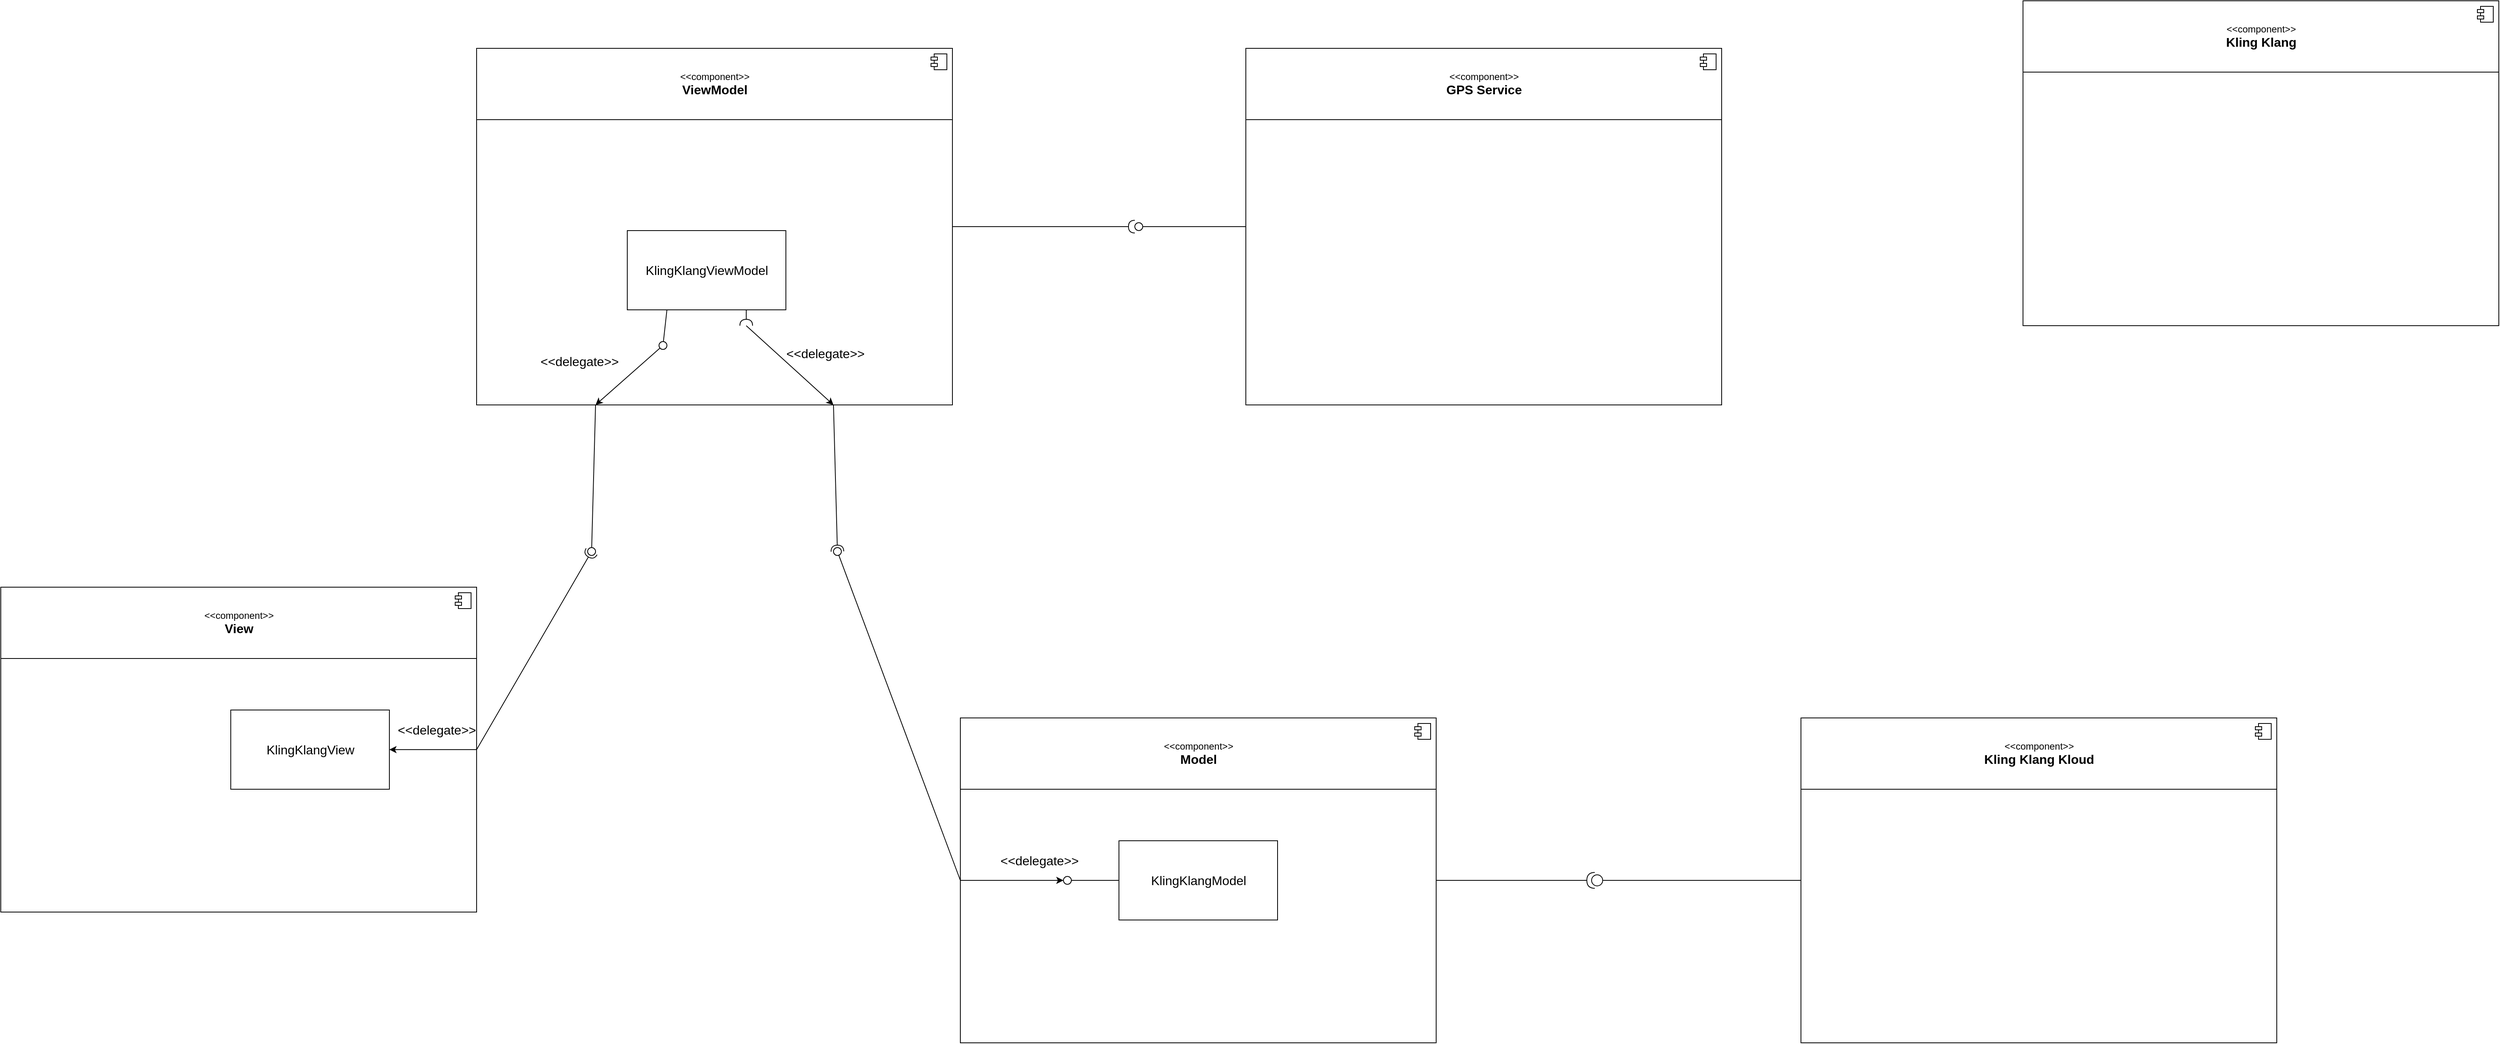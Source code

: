 <mxfile version="20.3.0" type="device"><diagram id="kaFpodiRkxg0APUvx-Rn" name="Seite-1"><mxGraphModel dx="2770" dy="1842" grid="1" gridSize="10" guides="1" tooltips="1" connect="1" arrows="1" fold="1" page="0" pageScale="1" pageWidth="1169" pageHeight="827" math="0" shadow="0"><root><mxCell id="0"/><mxCell id="1" parent="0"/><mxCell id="God_SWXQC8JWA0vTMkkf-4" value="" style="rounded=0;whiteSpace=wrap;html=1;" parent="1" vertex="1"><mxGeometry x="350" y="-160" width="600" height="450" as="geometry"/></mxCell><mxCell id="God_SWXQC8JWA0vTMkkf-5" value="&amp;lt;&amp;lt;component&amp;gt;&amp;gt;&lt;br&gt;&lt;b&gt;&lt;font style=&quot;font-size: 16px;&quot;&gt;ViewModel&lt;/font&gt;&lt;/b&gt;" style="html=1;dropTarget=0;" parent="1" vertex="1"><mxGeometry x="350" y="-160" width="600" height="90" as="geometry"/></mxCell><mxCell id="God_SWXQC8JWA0vTMkkf-6" value="" style="shape=module;jettyWidth=8;jettyHeight=4;" parent="God_SWXQC8JWA0vTMkkf-5" vertex="1"><mxGeometry x="1" width="20" height="20" relative="1" as="geometry"><mxPoint x="-27" y="7" as="offset"/></mxGeometry></mxCell><mxCell id="God_SWXQC8JWA0vTMkkf-9" value="" style="rounded=0;whiteSpace=wrap;html=1;" parent="1" vertex="1"><mxGeometry x="1320" y="-160" width="600" height="450" as="geometry"/></mxCell><mxCell id="God_SWXQC8JWA0vTMkkf-10" value="&amp;lt;&amp;lt;component&amp;gt;&amp;gt;&lt;br&gt;&lt;b&gt;&lt;font style=&quot;font-size: 16px;&quot;&gt;GPS Service&lt;/font&gt;&lt;/b&gt;" style="html=1;dropTarget=0;" parent="1" vertex="1"><mxGeometry x="1320" y="-160" width="600" height="90" as="geometry"/></mxCell><mxCell id="God_SWXQC8JWA0vTMkkf-11" value="" style="shape=module;jettyWidth=8;jettyHeight=4;" parent="God_SWXQC8JWA0vTMkkf-10" vertex="1"><mxGeometry x="1" width="20" height="20" relative="1" as="geometry"><mxPoint x="-27" y="7" as="offset"/></mxGeometry></mxCell><mxCell id="God_SWXQC8JWA0vTMkkf-12" value="" style="rounded=0;whiteSpace=wrap;html=1;" parent="1" vertex="1"><mxGeometry x="-250" y="520" width="600" height="410" as="geometry"/></mxCell><mxCell id="God_SWXQC8JWA0vTMkkf-13" value="&amp;lt;&amp;lt;component&amp;gt;&amp;gt;&lt;br&gt;&lt;span style=&quot;font-size: 16px;&quot;&gt;&lt;b&gt;View&lt;/b&gt;&lt;/span&gt;" style="html=1;dropTarget=0;" parent="1" vertex="1"><mxGeometry x="-250" y="520" width="600" height="90" as="geometry"/></mxCell><mxCell id="God_SWXQC8JWA0vTMkkf-14" value="" style="shape=module;jettyWidth=8;jettyHeight=4;" parent="God_SWXQC8JWA0vTMkkf-13" vertex="1"><mxGeometry x="1" width="20" height="20" relative="1" as="geometry"><mxPoint x="-27" y="7" as="offset"/></mxGeometry></mxCell><mxCell id="God_SWXQC8JWA0vTMkkf-15" value="" style="rounded=0;whiteSpace=wrap;html=1;" parent="1" vertex="1"><mxGeometry x="960" y="685" width="600" height="410" as="geometry"/></mxCell><mxCell id="God_SWXQC8JWA0vTMkkf-16" value="&amp;lt;&amp;lt;component&amp;gt;&amp;gt;&lt;br&gt;&lt;span style=&quot;font-size: 16px;&quot;&gt;&lt;b&gt;Model&lt;/b&gt;&lt;/span&gt;" style="html=1;dropTarget=0;" parent="1" vertex="1"><mxGeometry x="960" y="685" width="600" height="90" as="geometry"/></mxCell><mxCell id="God_SWXQC8JWA0vTMkkf-17" value="" style="shape=module;jettyWidth=8;jettyHeight=4;" parent="God_SWXQC8JWA0vTMkkf-16" vertex="1"><mxGeometry x="1" width="20" height="20" relative="1" as="geometry"><mxPoint x="-27" y="7" as="offset"/></mxGeometry></mxCell><mxCell id="God_SWXQC8JWA0vTMkkf-22" value="KlingKlangViewModel" style="html=1;fontSize=16;" parent="1" vertex="1"><mxGeometry x="540" y="70" width="200" height="100" as="geometry"/></mxCell><mxCell id="God_SWXQC8JWA0vTMkkf-23" value="" style="rounded=0;orthogonalLoop=1;jettySize=auto;html=1;endArrow=none;endFill=0;sketch=0;sourcePerimeterSpacing=0;targetPerimeterSpacing=0;fontSize=16;exitX=0.25;exitY=1;exitDx=0;exitDy=0;" parent="1" target="God_SWXQC8JWA0vTMkkf-25" edge="1" source="God_SWXQC8JWA0vTMkkf-22"><mxGeometry relative="1" as="geometry"><mxPoint x="585" y="150" as="sourcePoint"/></mxGeometry></mxCell><mxCell id="God_SWXQC8JWA0vTMkkf-25" value="" style="ellipse;whiteSpace=wrap;html=1;align=center;aspect=fixed;resizable=0;points=[];outlineConnect=0;sketch=0;fontSize=16;" parent="1" vertex="1"><mxGeometry x="580" y="210" width="10" height="10" as="geometry"/></mxCell><mxCell id="God_SWXQC8JWA0vTMkkf-27" value="" style="endArrow=classic;html=1;rounded=0;fontSize=16;entryX=0.25;entryY=1;entryDx=0;entryDy=0;" parent="1" source="God_SWXQC8JWA0vTMkkf-25" target="God_SWXQC8JWA0vTMkkf-4" edge="1"><mxGeometry width="50" height="50" relative="1" as="geometry"><mxPoint x="780" y="330" as="sourcePoint"/><mxPoint x="830" y="280" as="targetPoint"/></mxGeometry></mxCell><mxCell id="God_SWXQC8JWA0vTMkkf-28" value="&amp;lt;&amp;lt;delegate&amp;gt;&amp;gt;" style="text;html=1;strokeColor=none;fillColor=none;align=center;verticalAlign=middle;whiteSpace=wrap;rounded=0;fontSize=16;" parent="1" vertex="1"><mxGeometry x="440" y="220" width="80" height="30" as="geometry"/></mxCell><mxCell id="God_SWXQC8JWA0vTMkkf-29" value="" style="rounded=0;orthogonalLoop=1;jettySize=auto;html=1;endArrow=none;endFill=0;sketch=0;sourcePerimeterSpacing=0;targetPerimeterSpacing=0;fontSize=16;exitX=0.25;exitY=1;exitDx=0;exitDy=0;" parent="1" source="God_SWXQC8JWA0vTMkkf-4" target="God_SWXQC8JWA0vTMkkf-31" edge="1"><mxGeometry relative="1" as="geometry"><mxPoint x="790" y="305" as="sourcePoint"/></mxGeometry></mxCell><mxCell id="God_SWXQC8JWA0vTMkkf-30" value="" style="rounded=0;orthogonalLoop=1;jettySize=auto;html=1;endArrow=halfCircle;endFill=0;entryX=0.5;entryY=0.5;endSize=6;strokeWidth=1;sketch=0;fontSize=16;exitX=1;exitY=0.5;exitDx=0;exitDy=0;" parent="1" source="God_SWXQC8JWA0vTMkkf-12" target="God_SWXQC8JWA0vTMkkf-31" edge="1"><mxGeometry relative="1" as="geometry"><mxPoint x="720" y="425" as="sourcePoint"/></mxGeometry></mxCell><mxCell id="God_SWXQC8JWA0vTMkkf-31" value="" style="ellipse;whiteSpace=wrap;html=1;align=center;aspect=fixed;resizable=0;points=[];outlineConnect=0;sketch=0;fontSize=16;" parent="1" vertex="1"><mxGeometry x="490" y="470" width="10" height="10" as="geometry"/></mxCell><mxCell id="God_SWXQC8JWA0vTMkkf-38" value="" style="rounded=0;orthogonalLoop=1;jettySize=auto;html=1;endArrow=halfCircle;endFill=0;endSize=6;strokeWidth=1;sketch=0;fontSize=16;exitX=0.75;exitY=1;exitDx=0;exitDy=0;" parent="1" source="God_SWXQC8JWA0vTMkkf-22" edge="1"><mxGeometry relative="1" as="geometry"><mxPoint x="830" y="265" as="sourcePoint"/><mxPoint x="690" y="190" as="targetPoint"/></mxGeometry></mxCell><mxCell id="God_SWXQC8JWA0vTMkkf-40" value="" style="endArrow=classic;html=1;rounded=0;fontSize=16;entryX=0.75;entryY=1;entryDx=0;entryDy=0;" parent="1" target="God_SWXQC8JWA0vTMkkf-4" edge="1"><mxGeometry width="50" height="50" relative="1" as="geometry"><mxPoint x="690" y="190" as="sourcePoint"/><mxPoint x="830" y="240" as="targetPoint"/></mxGeometry></mxCell><mxCell id="God_SWXQC8JWA0vTMkkf-41" value="&amp;lt;&amp;lt;delegate&amp;gt;&amp;gt;" style="text;html=1;strokeColor=none;fillColor=none;align=center;verticalAlign=middle;whiteSpace=wrap;rounded=0;fontSize=16;" parent="1" vertex="1"><mxGeometry x="750" y="210" width="80" height="30" as="geometry"/></mxCell><mxCell id="God_SWXQC8JWA0vTMkkf-47" value="" style="rounded=0;orthogonalLoop=1;jettySize=auto;html=1;endArrow=none;endFill=0;sketch=0;sourcePerimeterSpacing=0;targetPerimeterSpacing=0;fontSize=16;exitX=0;exitY=0.5;exitDx=0;exitDy=0;" parent="1" source="God_SWXQC8JWA0vTMkkf-15" target="God_SWXQC8JWA0vTMkkf-49" edge="1"><mxGeometry relative="1" as="geometry"><mxPoint x="680" y="385" as="sourcePoint"/></mxGeometry></mxCell><mxCell id="God_SWXQC8JWA0vTMkkf-48" value="" style="rounded=0;orthogonalLoop=1;jettySize=auto;html=1;endArrow=halfCircle;endFill=0;entryX=0.5;entryY=0.5;endSize=6;strokeWidth=1;sketch=0;fontSize=16;" parent="1" target="God_SWXQC8JWA0vTMkkf-49" edge="1"><mxGeometry relative="1" as="geometry"><mxPoint x="800" y="290" as="sourcePoint"/></mxGeometry></mxCell><mxCell id="God_SWXQC8JWA0vTMkkf-49" value="" style="ellipse;whiteSpace=wrap;html=1;align=center;aspect=fixed;resizable=0;points=[];outlineConnect=0;sketch=0;fontSize=16;" parent="1" vertex="1"><mxGeometry x="800" y="470" width="10" height="10" as="geometry"/></mxCell><mxCell id="God_SWXQC8JWA0vTMkkf-52" value="" style="endArrow=classic;html=1;rounded=0;fontSize=16;exitX=0;exitY=0.5;exitDx=0;exitDy=0;" parent="1" source="God_SWXQC8JWA0vTMkkf-15" target="QnDxQOZSTdeRsG_2uoD_-9" edge="1"><mxGeometry width="50" height="50" relative="1" as="geometry"><mxPoint x="780" y="565" as="sourcePoint"/><mxPoint x="750" y="905" as="targetPoint"/></mxGeometry></mxCell><mxCell id="God_SWXQC8JWA0vTMkkf-53" value="KlingKlangModel" style="html=1;fontSize=16;" parent="1" vertex="1"><mxGeometry x="1160" y="840" width="200" height="100" as="geometry"/></mxCell><mxCell id="God_SWXQC8JWA0vTMkkf-54" value="" style="endArrow=classic;html=1;rounded=0;fontSize=16;exitX=1;exitY=0.5;exitDx=0;exitDy=0;entryX=1;entryY=0.5;entryDx=0;entryDy=0;" parent="1" source="God_SWXQC8JWA0vTMkkf-12" target="God_SWXQC8JWA0vTMkkf-55" edge="1"><mxGeometry width="50" height="50" relative="1" as="geometry"><mxPoint x="-135.0" y="735" as="sourcePoint"/><mxPoint x="-345" y="750" as="targetPoint"/></mxGeometry></mxCell><mxCell id="God_SWXQC8JWA0vTMkkf-55" value="KlingKlangView" style="html=1;fontSize=16;" parent="1" vertex="1"><mxGeometry x="40" y="675" width="200" height="100" as="geometry"/></mxCell><mxCell id="God_SWXQC8JWA0vTMkkf-56" value="&amp;lt;&amp;lt;delegate&amp;gt;&amp;gt;" style="text;html=1;strokeColor=none;fillColor=none;align=center;verticalAlign=middle;whiteSpace=wrap;rounded=0;fontSize=16;" parent="1" vertex="1"><mxGeometry x="260" y="685" width="80" height="30" as="geometry"/></mxCell><mxCell id="God_SWXQC8JWA0vTMkkf-57" value="&amp;lt;&amp;lt;delegate&amp;gt;&amp;gt;" style="text;html=1;strokeColor=none;fillColor=none;align=center;verticalAlign=middle;whiteSpace=wrap;rounded=0;fontSize=16;" parent="1" vertex="1"><mxGeometry x="1020" y="850" width="80" height="30" as="geometry"/></mxCell><mxCell id="God_SWXQC8JWA0vTMkkf-58" value="" style="rounded=0;whiteSpace=wrap;html=1;" parent="1" vertex="1"><mxGeometry x="2300" y="-220" width="600" height="410" as="geometry"/></mxCell><mxCell id="God_SWXQC8JWA0vTMkkf-59" value="&amp;lt;&amp;lt;component&amp;gt;&amp;gt;&lt;br&gt;&lt;b&gt;&lt;font style=&quot;font-size: 16px;&quot;&gt;Kling Klang&lt;/font&gt;&lt;/b&gt;" style="html=1;dropTarget=0;" parent="1" vertex="1"><mxGeometry x="2300" y="-220" width="600" height="90" as="geometry"/></mxCell><mxCell id="God_SWXQC8JWA0vTMkkf-60" value="" style="shape=module;jettyWidth=8;jettyHeight=4;" parent="God_SWXQC8JWA0vTMkkf-59" vertex="1"><mxGeometry x="1" width="20" height="20" relative="1" as="geometry"><mxPoint x="-27" y="7" as="offset"/></mxGeometry></mxCell><mxCell id="QnDxQOZSTdeRsG_2uoD_-1" value="" style="rounded=0;whiteSpace=wrap;html=1;" vertex="1" parent="1"><mxGeometry x="2020" y="685" width="600" height="410" as="geometry"/></mxCell><mxCell id="QnDxQOZSTdeRsG_2uoD_-2" value="&amp;lt;&amp;lt;component&amp;gt;&amp;gt;&lt;br&gt;&lt;b&gt;&lt;font style=&quot;font-size: 16px;&quot;&gt;Kling Klang Kloud&lt;/font&gt;&lt;/b&gt;" style="html=1;dropTarget=0;" vertex="1" parent="1"><mxGeometry x="2020" y="685" width="600" height="90" as="geometry"/></mxCell><mxCell id="QnDxQOZSTdeRsG_2uoD_-3" value="" style="shape=module;jettyWidth=8;jettyHeight=4;" vertex="1" parent="QnDxQOZSTdeRsG_2uoD_-2"><mxGeometry x="1" width="20" height="20" relative="1" as="geometry"><mxPoint x="-27" y="7" as="offset"/></mxGeometry></mxCell><mxCell id="QnDxQOZSTdeRsG_2uoD_-7" value="" style="rounded=0;orthogonalLoop=1;jettySize=auto;html=1;endArrow=none;endFill=0;sketch=0;sourcePerimeterSpacing=0;targetPerimeterSpacing=0;exitX=0;exitY=0.5;exitDx=0;exitDy=0;" edge="1" target="QnDxQOZSTdeRsG_2uoD_-9" parent="1" source="God_SWXQC8JWA0vTMkkf-53"><mxGeometry relative="1" as="geometry"><mxPoint x="1030" y="575" as="sourcePoint"/></mxGeometry></mxCell><mxCell id="QnDxQOZSTdeRsG_2uoD_-9" value="" style="ellipse;whiteSpace=wrap;html=1;align=center;aspect=fixed;resizable=0;points=[];outlineConnect=0;sketch=0;" vertex="1" parent="1"><mxGeometry x="1090" y="885" width="10" height="10" as="geometry"/></mxCell><mxCell id="QnDxQOZSTdeRsG_2uoD_-10" value="" style="rounded=0;orthogonalLoop=1;jettySize=auto;html=1;endArrow=none;endFill=0;sketch=0;sourcePerimeterSpacing=0;targetPerimeterSpacing=0;exitX=0;exitY=0.5;exitDx=0;exitDy=0;" edge="1" target="QnDxQOZSTdeRsG_2uoD_-12" parent="1" source="God_SWXQC8JWA0vTMkkf-9"><mxGeometry relative="1" as="geometry"><mxPoint x="1200" y="415" as="sourcePoint"/><mxPoint x="1220" y="65" as="targetPoint"/></mxGeometry></mxCell><mxCell id="QnDxQOZSTdeRsG_2uoD_-11" value="" style="rounded=0;orthogonalLoop=1;jettySize=auto;html=1;endArrow=halfCircle;endFill=0;endSize=6;strokeWidth=1;sketch=0;exitX=1;exitY=0.5;exitDx=0;exitDy=0;" edge="1" target="QnDxQOZSTdeRsG_2uoD_-12" parent="1" source="God_SWXQC8JWA0vTMkkf-4"><mxGeometry relative="1" as="geometry"><mxPoint x="1240" y="415" as="sourcePoint"/><mxPoint x="1170" y="65" as="targetPoint"/><Array as="points"/></mxGeometry></mxCell><mxCell id="QnDxQOZSTdeRsG_2uoD_-12" value="" style="ellipse;whiteSpace=wrap;html=1;align=center;aspect=fixed;resizable=0;points=[];outlineConnect=0;sketch=0;" vertex="1" parent="1"><mxGeometry x="1180" y="60" width="10" height="10" as="geometry"/></mxCell><mxCell id="QnDxQOZSTdeRsG_2uoD_-16" value="" style="shape=providedRequiredInterface;html=1;verticalLabelPosition=bottom;sketch=0;rotation=-180;" vertex="1" parent="1"><mxGeometry x="1750" y="880" width="20" height="20" as="geometry"/></mxCell><mxCell id="QnDxQOZSTdeRsG_2uoD_-17" value="" style="endArrow=none;html=1;rounded=0;exitX=1;exitY=0.5;exitDx=0;exitDy=0;" edge="1" parent="1" source="God_SWXQC8JWA0vTMkkf-15"><mxGeometry width="50" height="50" relative="1" as="geometry"><mxPoint x="1700" y="610" as="sourcePoint"/><mxPoint x="1750" y="890" as="targetPoint"/></mxGeometry></mxCell><mxCell id="QnDxQOZSTdeRsG_2uoD_-18" value="" style="endArrow=none;html=1;rounded=0;entryX=0;entryY=0.5;entryDx=0;entryDy=0;exitX=0;exitY=0.5;exitDx=0;exitDy=0;exitPerimeter=0;" edge="1" parent="1" source="QnDxQOZSTdeRsG_2uoD_-16" target="QnDxQOZSTdeRsG_2uoD_-1"><mxGeometry width="50" height="50" relative="1" as="geometry"><mxPoint x="1840" y="890" as="sourcePoint"/><mxPoint x="1750" y="560" as="targetPoint"/></mxGeometry></mxCell></root></mxGraphModel></diagram></mxfile>